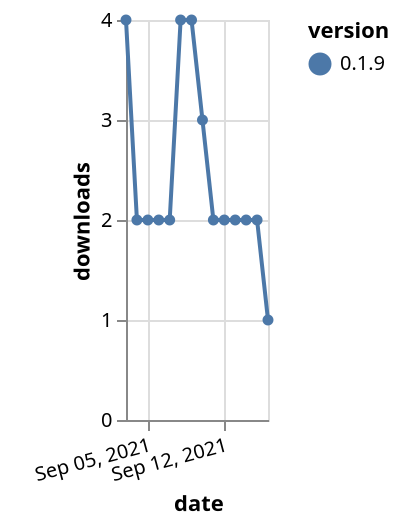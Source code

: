 {"$schema": "https://vega.github.io/schema/vega-lite/v5.json", "description": "A simple bar chart with embedded data.", "data": {"values": [{"date": "2021-09-03", "total": 291, "delta": 4, "version": "0.1.9"}, {"date": "2021-09-04", "total": 293, "delta": 2, "version": "0.1.9"}, {"date": "2021-09-05", "total": 295, "delta": 2, "version": "0.1.9"}, {"date": "2021-09-06", "total": 297, "delta": 2, "version": "0.1.9"}, {"date": "2021-09-07", "total": 299, "delta": 2, "version": "0.1.9"}, {"date": "2021-09-08", "total": 303, "delta": 4, "version": "0.1.9"}, {"date": "2021-09-09", "total": 307, "delta": 4, "version": "0.1.9"}, {"date": "2021-09-10", "total": 310, "delta": 3, "version": "0.1.9"}, {"date": "2021-09-11", "total": 312, "delta": 2, "version": "0.1.9"}, {"date": "2021-09-12", "total": 314, "delta": 2, "version": "0.1.9"}, {"date": "2021-09-13", "total": 316, "delta": 2, "version": "0.1.9"}, {"date": "2021-09-14", "total": 318, "delta": 2, "version": "0.1.9"}, {"date": "2021-09-15", "total": 320, "delta": 2, "version": "0.1.9"}, {"date": "2021-09-16", "total": 321, "delta": 1, "version": "0.1.9"}]}, "width": "container", "mark": {"type": "line", "point": {"filled": true}}, "encoding": {"x": {"field": "date", "type": "temporal", "timeUnit": "yearmonthdate", "title": "date", "axis": {"labelAngle": -15}}, "y": {"field": "delta", "type": "quantitative", "title": "downloads"}, "color": {"field": "version", "type": "nominal"}, "tooltip": {"field": "delta"}}}